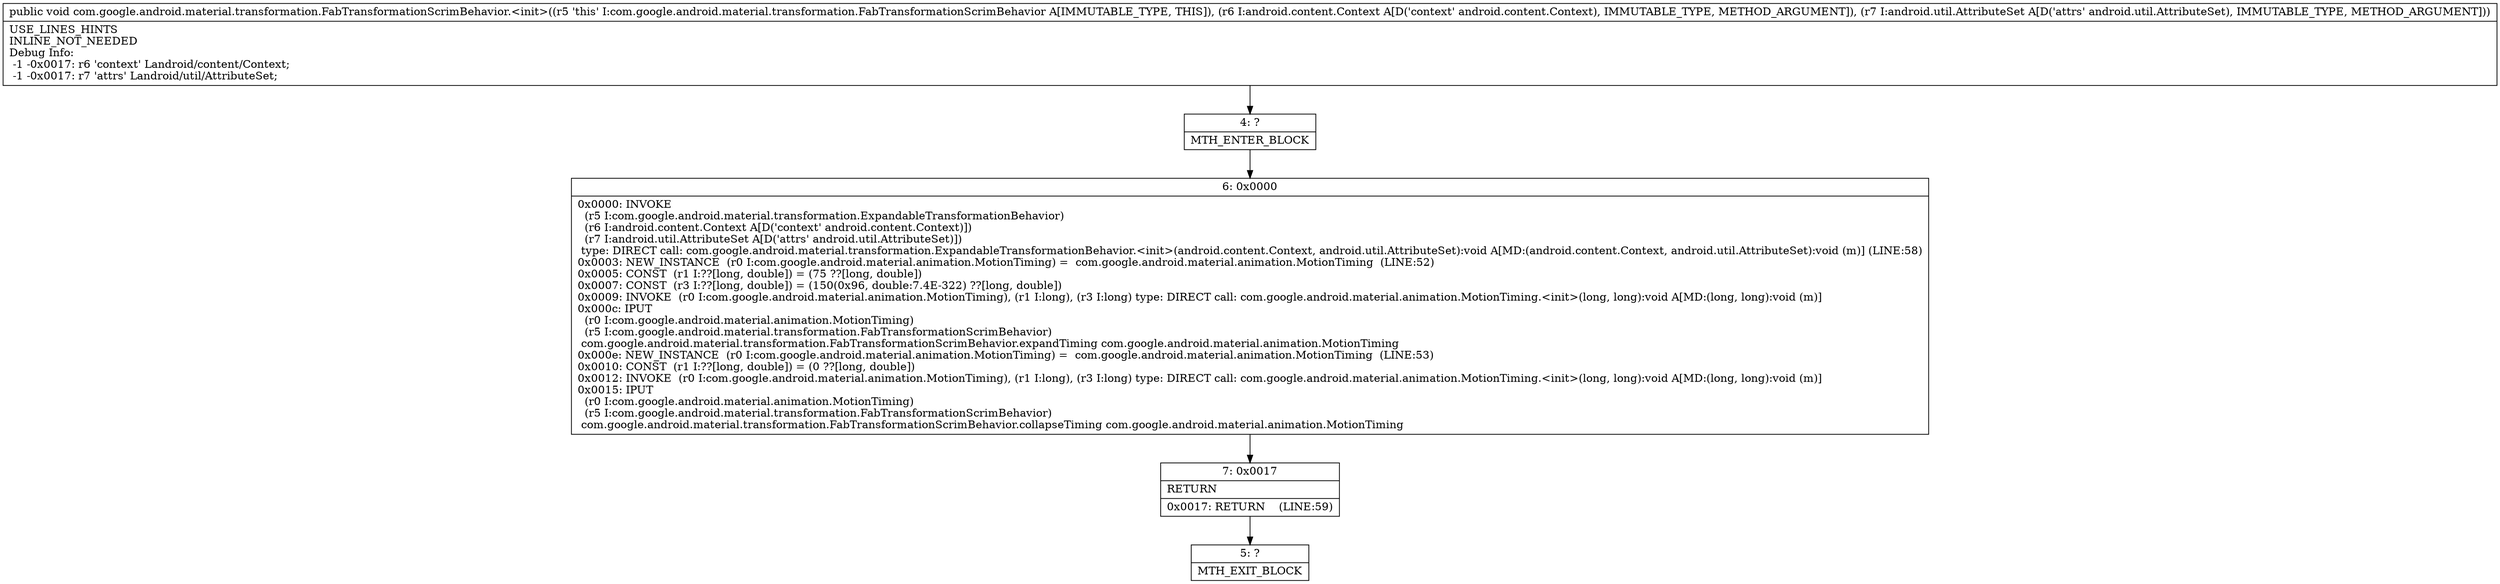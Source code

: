 digraph "CFG forcom.google.android.material.transformation.FabTransformationScrimBehavior.\<init\>(Landroid\/content\/Context;Landroid\/util\/AttributeSet;)V" {
Node_4 [shape=record,label="{4\:\ ?|MTH_ENTER_BLOCK\l}"];
Node_6 [shape=record,label="{6\:\ 0x0000|0x0000: INVOKE  \l  (r5 I:com.google.android.material.transformation.ExpandableTransformationBehavior)\l  (r6 I:android.content.Context A[D('context' android.content.Context)])\l  (r7 I:android.util.AttributeSet A[D('attrs' android.util.AttributeSet)])\l type: DIRECT call: com.google.android.material.transformation.ExpandableTransformationBehavior.\<init\>(android.content.Context, android.util.AttributeSet):void A[MD:(android.content.Context, android.util.AttributeSet):void (m)] (LINE:58)\l0x0003: NEW_INSTANCE  (r0 I:com.google.android.material.animation.MotionTiming) =  com.google.android.material.animation.MotionTiming  (LINE:52)\l0x0005: CONST  (r1 I:??[long, double]) = (75 ??[long, double]) \l0x0007: CONST  (r3 I:??[long, double]) = (150(0x96, double:7.4E\-322) ??[long, double]) \l0x0009: INVOKE  (r0 I:com.google.android.material.animation.MotionTiming), (r1 I:long), (r3 I:long) type: DIRECT call: com.google.android.material.animation.MotionTiming.\<init\>(long, long):void A[MD:(long, long):void (m)]\l0x000c: IPUT  \l  (r0 I:com.google.android.material.animation.MotionTiming)\l  (r5 I:com.google.android.material.transformation.FabTransformationScrimBehavior)\l com.google.android.material.transformation.FabTransformationScrimBehavior.expandTiming com.google.android.material.animation.MotionTiming \l0x000e: NEW_INSTANCE  (r0 I:com.google.android.material.animation.MotionTiming) =  com.google.android.material.animation.MotionTiming  (LINE:53)\l0x0010: CONST  (r1 I:??[long, double]) = (0 ??[long, double]) \l0x0012: INVOKE  (r0 I:com.google.android.material.animation.MotionTiming), (r1 I:long), (r3 I:long) type: DIRECT call: com.google.android.material.animation.MotionTiming.\<init\>(long, long):void A[MD:(long, long):void (m)]\l0x0015: IPUT  \l  (r0 I:com.google.android.material.animation.MotionTiming)\l  (r5 I:com.google.android.material.transformation.FabTransformationScrimBehavior)\l com.google.android.material.transformation.FabTransformationScrimBehavior.collapseTiming com.google.android.material.animation.MotionTiming \l}"];
Node_7 [shape=record,label="{7\:\ 0x0017|RETURN\l|0x0017: RETURN    (LINE:59)\l}"];
Node_5 [shape=record,label="{5\:\ ?|MTH_EXIT_BLOCK\l}"];
MethodNode[shape=record,label="{public void com.google.android.material.transformation.FabTransformationScrimBehavior.\<init\>((r5 'this' I:com.google.android.material.transformation.FabTransformationScrimBehavior A[IMMUTABLE_TYPE, THIS]), (r6 I:android.content.Context A[D('context' android.content.Context), IMMUTABLE_TYPE, METHOD_ARGUMENT]), (r7 I:android.util.AttributeSet A[D('attrs' android.util.AttributeSet), IMMUTABLE_TYPE, METHOD_ARGUMENT]))  | USE_LINES_HINTS\lINLINE_NOT_NEEDED\lDebug Info:\l  \-1 \-0x0017: r6 'context' Landroid\/content\/Context;\l  \-1 \-0x0017: r7 'attrs' Landroid\/util\/AttributeSet;\l}"];
MethodNode -> Node_4;Node_4 -> Node_6;
Node_6 -> Node_7;
Node_7 -> Node_5;
}

